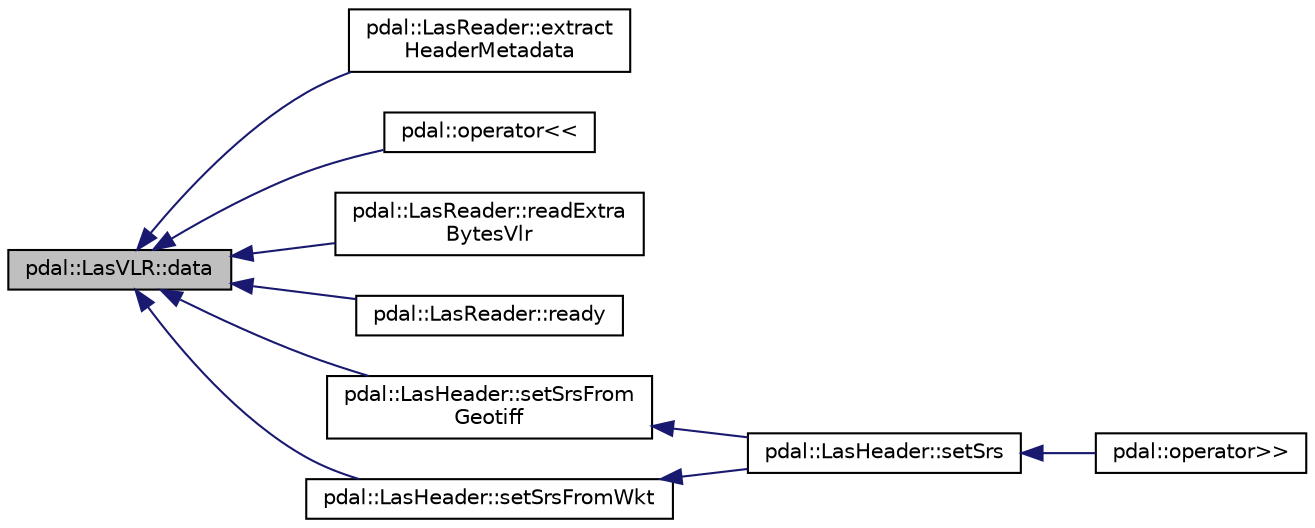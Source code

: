 digraph "pdal::LasVLR::data"
{
  edge [fontname="Helvetica",fontsize="10",labelfontname="Helvetica",labelfontsize="10"];
  node [fontname="Helvetica",fontsize="10",shape=record];
  rankdir="LR";
  Node1 [label="pdal::LasVLR::data",height=0.2,width=0.4,color="black", fillcolor="grey75", style="filled", fontcolor="black"];
  Node1 -> Node2 [dir="back",color="midnightblue",fontsize="10",style="solid",fontname="Helvetica"];
  Node2 [label="pdal::LasReader::extract\lHeaderMetadata",height=0.2,width=0.4,color="black", fillcolor="white", style="filled",URL="$classpdal_1_1LasReader.html#ae37da23f5ec384cb4b43be8c9676805a"];
  Node1 -> Node3 [dir="back",color="midnightblue",fontsize="10",style="solid",fontname="Helvetica"];
  Node3 [label="pdal::operator\<\<",height=0.2,width=0.4,color="black", fillcolor="white", style="filled",URL="$namespacepdal.html#ae96f115ecec36f1425a18ff3e8f48ce1"];
  Node1 -> Node4 [dir="back",color="midnightblue",fontsize="10",style="solid",fontname="Helvetica"];
  Node4 [label="pdal::LasReader::readExtra\lBytesVlr",height=0.2,width=0.4,color="black", fillcolor="white", style="filled",URL="$classpdal_1_1LasReader.html#adf3015dd8c967c2c7e77dbf7647be245"];
  Node1 -> Node5 [dir="back",color="midnightblue",fontsize="10",style="solid",fontname="Helvetica"];
  Node5 [label="pdal::LasReader::ready",height=0.2,width=0.4,color="black", fillcolor="white", style="filled",URL="$classpdal_1_1LasReader.html#adc9bafbe9d0026bf1d713888b4350293"];
  Node1 -> Node6 [dir="back",color="midnightblue",fontsize="10",style="solid",fontname="Helvetica"];
  Node6 [label="pdal::LasHeader::setSrsFrom\lGeotiff",height=0.2,width=0.4,color="black", fillcolor="white", style="filled",URL="$classpdal_1_1LasHeader.html#a8b168184a6c0c2d223cc5ce4197bbebb"];
  Node6 -> Node7 [dir="back",color="midnightblue",fontsize="10",style="solid",fontname="Helvetica"];
  Node7 [label="pdal::LasHeader::setSrs",height=0.2,width=0.4,color="black", fillcolor="white", style="filled",URL="$classpdal_1_1LasHeader.html#a940d819d418dcd815466fe98f292dab5"];
  Node7 -> Node8 [dir="back",color="midnightblue",fontsize="10",style="solid",fontname="Helvetica"];
  Node8 [label="pdal::operator\>\>",height=0.2,width=0.4,color="black", fillcolor="white", style="filled",URL="$namespacepdal.html#a96d3d7266c452f1ea279b43b78dd43d1"];
  Node1 -> Node9 [dir="back",color="midnightblue",fontsize="10",style="solid",fontname="Helvetica"];
  Node9 [label="pdal::LasHeader::setSrsFromWkt",height=0.2,width=0.4,color="black", fillcolor="white", style="filled",URL="$classpdal_1_1LasHeader.html#a61632ae01a0cbb279c3b15f4e6878c44"];
  Node9 -> Node7 [dir="back",color="midnightblue",fontsize="10",style="solid",fontname="Helvetica"];
}

